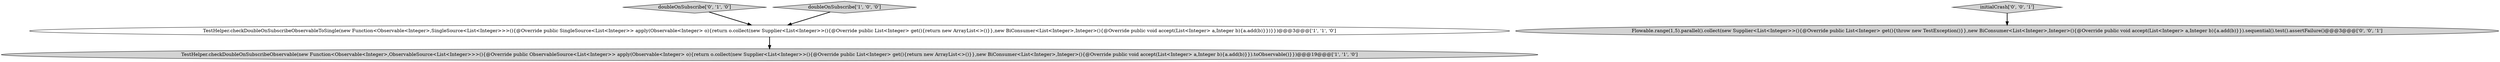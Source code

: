 digraph {
1 [style = filled, label = "TestHelper.checkDoubleOnSubscribeObservableToSingle(new Function<Observable<Integer>,SingleSource<List<Integer>>>(){@Override public SingleSource<List<Integer>> apply(Observable<Integer> o){return o.collect(new Supplier<List<Integer>>(){@Override public List<Integer> get(){return new ArrayList<>()}},new BiConsumer<List<Integer>,Integer>(){@Override public void accept(List<Integer> a,Integer b){a.add(b)}})}})@@@3@@@['1', '1', '0']", fillcolor = white, shape = ellipse image = "AAA0AAABBB1BBB"];
2 [style = filled, label = "TestHelper.checkDoubleOnSubscribeObservable(new Function<Observable<Integer>,ObservableSource<List<Integer>>>(){@Override public ObservableSource<List<Integer>> apply(Observable<Integer> o){return o.collect(new Supplier<List<Integer>>(){@Override public List<Integer> get(){return new ArrayList<>()}},new BiConsumer<List<Integer>,Integer>(){@Override public void accept(List<Integer> a,Integer b){a.add(b)}}).toObservable()}})@@@19@@@['1', '1', '0']", fillcolor = lightgray, shape = ellipse image = "AAA0AAABBB1BBB"];
3 [style = filled, label = "doubleOnSubscribe['0', '1', '0']", fillcolor = lightgray, shape = diamond image = "AAA0AAABBB2BBB"];
4 [style = filled, label = "initialCrash['0', '0', '1']", fillcolor = lightgray, shape = diamond image = "AAA0AAABBB3BBB"];
0 [style = filled, label = "doubleOnSubscribe['1', '0', '0']", fillcolor = lightgray, shape = diamond image = "AAA0AAABBB1BBB"];
5 [style = filled, label = "Flowable.range(1,5).parallel().collect(new Supplier<List<Integer>>(){@Override public List<Integer> get(){throw new TestException()}},new BiConsumer<List<Integer>,Integer>(){@Override public void accept(List<Integer> a,Integer b){a.add(b)}}).sequential().test().assertFailure()@@@3@@@['0', '0', '1']", fillcolor = lightgray, shape = ellipse image = "AAA0AAABBB3BBB"];
4->5 [style = bold, label=""];
3->1 [style = bold, label=""];
1->2 [style = bold, label=""];
0->1 [style = bold, label=""];
}

